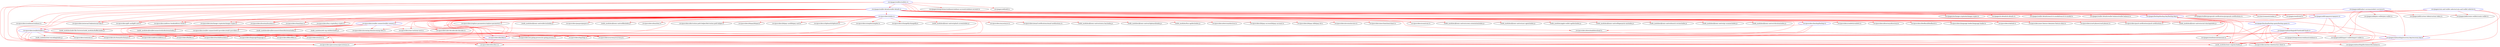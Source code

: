 digraph G {
  "./src/providers/wallet-connect/wallet-connect.ts" [ color = "blue" ];
  "./node_modules/node-libs-browser/node_modules/buffer/index.js";
  "./node_modules/ionic-angular/index.js";
  "./src/providers/persistence/persistence.ts";
  "./src/providers/wallet/wallet.ts" [ color = "blue" ];
  "./src/providers/bwc/bwc.ts";
  "./src/providers/key/key.ts" [ color = "blue" ];
  "./src/providers/incoming-data/incoming-data.ts";
  "./src/providers/one-inch/one-inch.ts";
  "./node_modules/@walletconnect/utils/dist/esm/index.js";
  "./src/providers/wallet-connect/web3-providers/web3-providers.ts";
  "./src/providers/abi-decoder/abi-decoder.ts";
  "./node_modules/@walletconnect/client/dist/esm/index.js";
  "./node_modules/eth-sig-util/dist/index.js";
  "./src/providers/index.ts" [ color = "blue" ];
  "./src/providers/currency/currency.ts";
  "./src/providers/external-link/external-link.ts";
  "./src/providers/action-sheet/action-sheet.ts";
  "./src/providers/on-going-process/on-going-process.ts";
  "./src/providers/rate/rate.ts";
  "./src/providers/tx-format/tx-format.ts";
  "./src/providers/gift-card/gift-card.ts";
  "./src/providers/address/address.ts";
  "./src/providers/replace-parameters/replace-parameters.ts";
  "./src/providers/push-notifications/push-notifications.ts";
  "./node_modules/@ionic-native/social-sharing/index.js";
  "./src/providers/fee/fee.ts";
  "./src/providers/address-book/address-book.ts";
  "./src/providers/coinbase/coinbase.ts";
  "./node_modules/@ionic-native/device/index.js";
  "./src/providers/paypro/paypro.ts";
  "./src/providers/exchange-crypto/exchange-crypto.ts";
  "./node_modules/@ionic-native/file/index.js";
  "./src/providers/dom/dom.ts";
  "./src/providers/touchid/touchid.ts";
  "./src/providers/derivation-path-helper/derivation-path-helper.ts";
  "./src/providers/bitpay/bitpay.ts";
  "./src/providers/bitpay-card/bitpay-card.ts";
  "./src/providers/clipboard/clipboard.ts";
  "./src/providers/location/location.ts";
  "./src/providers/time/time.ts";
  "./src/providers/language/language.ts";
  "./src/providers/buy-crypto/buy-crypto.ts";
  "./src/providers/simplex/simplex.ts";
  "./src/providers/changelly/changelly.ts";
  "./node_modules/@ionic-native/splash-screen/index.js";
  "./src/providers/filter/filter.ts";
  "./src/providers/logs/logs.ts";
  "./src/providers/wyre/wyre.ts";
  "./src/providers/email-notifications/email-notifications.ts";
  "./node_modules/@ionic-native/status-bar/index.js";
  "./node_modules/@ionic-native/clipboard/index.js";
  "./node_modules/fcm-ng/dist/index.js";
  "./src/providers/electron/electron.ts";
  "./src/providers/bitpay-account/bitpay-account.ts";
  "./src/providers/bitpay-id/bitpay-id.ts";
  "./src/providers/invoice/invoice.ts";
  "./src/providers/merchant/merchant.ts";
  "./src/providers/download/download.ts";
  "./src/providers/scan/scan.ts";
  "./node_modules/@ionic-native/screen-orientation/index.js";
  "./node_modules/@ionic-native/user-agent/index.js";
  "./node_modules/apple-wallet-ng/dist/index.js";
  "./node_modules/@ionic-native/fingerprint-aio/index.js";
  "./node_modules/@ionic-native/launch-review/index.js";
  "./node_modules/@ionic-native/qr-scanner/index.js";
  "./node_modules/@ionic-native/vibration/index.js";
  "./src/providers/zce/zce.ts";
  "./src/providers/backup/backup.ts" [ color = "blue" ];
  "./src/providers/confetti/confetti.ts";
  "./src/providers/directory/directory.ts";
  "./src/providers/feedback/feedback.ts";
  "./src/providers/language-loader/language-loader.ts";
  "./src/providers/tab/tab.ts";
  "./src/providers/new-feature-data/new-feature-data.ts";
  "./src/providers/card-phases/card-phases.ts";
  "./node_modules/text-encoding/index.js";
  "./src/pages/wallet-details/wallet-details.ts" [ color = "blue" ];
  "./src/pages/send/amount/amount.ts";
  "./src/environments/index.ts";
  "./src/pages/backup/backup-key/backup-key.ts" [ color = "blue" ];
  "./src/pages/exchange-crypto/exchange-crypto.ts";
  "./src/pages/send/send.ts";
  "./src/pages/wallets/proposals-notifications/proposals-notifications.ts";
  "./src/pages/tx-details/tx-details.ts";
  "./src/pages/wallet-details/search-tx-modal/search-tx-modal.ts";
  "./src/pages/wallet-details/wallet-balance/wallet-balance.ts";
  "./src/pages/add/select-currency/select-currency.ts" [ color = "blue" ];
  "./src/pages/add/import-wallet/import-wallet.ts";
  "./src/pages/add/join-wallet/join-wallet.ts";
  "./src/pages/add/create-wallet/create-wallet.ts";
  "./src/pages/onboarding/recovery-key/recovery-key.ts" [ color = "blue" ];
  "./src/pages/add/custom-token/custom-token.ts";
  "./src/pages/add/copayers/copayers.ts" [ color = "blue" ];
  "./src/pages/backup/backup-game/backup-game.ts" [ color = "blue" ];
  "./src/pages/coin-and-wallet-selector/coin-and-wallet-selector.ts" [ color = "blue" ];
  "./src/pages/onboarding/disclaimer/disclaimer.ts";
  "./src/pages/onboarding/add-funds/add-funds.ts" [ color = "blue" ];
  "./src/pages/integrations/coinbase/coinbase.ts";
  "./src/pages/wallets/wallets.ts" [ color = "blue" ];
  "./src/pages/integrations/coinbase/coinbase-account/coinbase-account.ts";
  "./src/pages/add/add.ts";
  "./src/providers/wallet-connect/wallet-connect.ts" -> "./node_modules/node-libs-browser/node_modules/buffer/index.js" [ color = "red" ];
  "./src/providers/wallet-connect/wallet-connect.ts" -> "./node_modules/ionic-angular/index.js" [ color = "red" ];
  "./src/providers/wallet-connect/wallet-connect.ts" -> "./src/providers/persistence/persistence.ts" [ color = "red" ];
  "./src/providers/wallet-connect/wallet-connect.ts" -> "./src/providers/wallet/wallet.ts" [ color = "red" ];
  "./src/providers/wallet-connect/wallet-connect.ts" -> "./src/providers/bwc/bwc.ts" [ color = "red" ];
  "./src/providers/wallet-connect/wallet-connect.ts" -> "./src/providers/key/key.ts" [ color = "red" ];
  "./src/providers/wallet-connect/wallet-connect.ts" -> "./src/providers/incoming-data/incoming-data.ts" [ color = "red" ];
  "./src/providers/wallet-connect/wallet-connect.ts" -> "./src/providers/one-inch/one-inch.ts" [ color = "red" ];
  "./src/providers/wallet-connect/wallet-connect.ts" -> "./node_modules/@walletconnect/utils/dist/esm/index.js" [ color = "red" ];
  "./src/providers/wallet-connect/wallet-connect.ts" -> "./src/providers/wallet-connect/web3-providers/web3-providers.ts" [ color = "red" ];
  "./src/providers/wallet-connect/wallet-connect.ts" -> "./src/providers/abi-decoder/abi-decoder.ts" [ color = "red" ];
  "./src/providers/wallet-connect/wallet-connect.ts" -> "./node_modules/@walletconnect/client/dist/esm/index.js" [ color = "red" ];
  "./src/providers/wallet-connect/wallet-connect.ts" -> "./node_modules/eth-sig-util/dist/index.js" [ color = "red" ];
  "./src/providers/index.ts" -> "./node_modules/ionic-angular/index.js" [ color = "red" ];
  "./src/providers/index.ts" -> "./src/providers/persistence/persistence.ts" [ color = "red" ];
  "./src/providers/index.ts" -> "./src/providers/currency/currency.ts" [ color = "red" ];
  "./src/providers/index.ts" -> "./src/providers/external-link/external-link.ts" [ color = "red" ];
  "./src/providers/index.ts" -> "./src/providers/action-sheet/action-sheet.ts" [ color = "red" ];
  "./src/providers/index.ts" -> "./src/providers/on-going-process/on-going-process.ts" [ color = "red" ];
  "./src/providers/index.ts" -> "./src/providers/wallet/wallet.ts" [ color = "red" ];
  "./src/providers/index.ts" -> "./src/providers/bwc/bwc.ts" [ color = "red" ];
  "./src/providers/index.ts" -> "./src/providers/rate/rate.ts" [ color = "red" ];
  "./src/providers/index.ts" -> "./src/providers/tx-format/tx-format.ts" [ color = "red" ];
  "./src/providers/index.ts" -> "./src/providers/gift-card/gift-card.ts" [ color = "red" ];
  "./src/providers/index.ts" -> "./src/providers/key/key.ts" [ color = "red" ];
  "./src/providers/index.ts" -> "./src/providers/address/address.ts" [ color = "red" ];
  "./src/providers/index.ts" -> "./src/providers/replace-parameters/replace-parameters.ts" [ color = "red" ];
  "./src/providers/index.ts" -> "./src/providers/incoming-data/incoming-data.ts" [ color = "red" ];
  "./src/providers/index.ts" -> "./src/providers/push-notifications/push-notifications.ts" [ color = "red" ];
  "./src/providers/index.ts" -> "./node_modules/@ionic-native/social-sharing/index.js" [ color = "red" ];
  "./src/providers/index.ts" -> "./src/providers/fee/fee.ts" [ color = "red" ];
  "./src/providers/index.ts" -> "./src/providers/address-book/address-book.ts" [ color = "red" ];
  "./src/providers/index.ts" -> "./src/providers/coinbase/coinbase.ts" [ color = "red" ];
  "./src/providers/index.ts" -> "./node_modules/@ionic-native/device/index.js" [ color = "red" ];
  "./src/providers/index.ts" -> "./src/providers/paypro/paypro.ts" [ color = "red" ];
  "./src/providers/index.ts" -> "./src/providers/exchange-crypto/exchange-crypto.ts" [ color = "red" ];
  "./src/providers/index.ts" -> "./src/providers/one-inch/one-inch.ts" [ color = "red" ];
  "./src/providers/index.ts" -> "./node_modules/@ionic-native/file/index.js" [ color = "red" ];
  "./src/providers/index.ts" -> "./src/providers/dom/dom.ts" [ color = "red" ];
  "./src/providers/index.ts" -> "./src/providers/touchid/touchid.ts" [ color = "red" ];
  "./src/providers/index.ts" -> "./src/providers/derivation-path-helper/derivation-path-helper.ts" [ color = "red" ];
  "./src/providers/index.ts" -> "./src/providers/bitpay/bitpay.ts" [ color = "red" ];
  "./src/providers/index.ts" -> "./src/providers/bitpay-card/bitpay-card.ts" [ color = "red" ];
  "./src/providers/index.ts" -> "./src/providers/clipboard/clipboard.ts" [ color = "red" ];
  "./src/providers/index.ts" -> "./src/providers/location/location.ts" [ color = "red" ];
  "./src/providers/index.ts" -> "./src/providers/time/time.ts" [ color = "red" ];
  "./src/providers/index.ts" -> "./src/providers/language/language.ts" [ color = "red" ];
  "./src/providers/index.ts" -> "./src/providers/buy-crypto/buy-crypto.ts" [ color = "red" ];
  "./src/providers/index.ts" -> "./src/providers/simplex/simplex.ts" [ color = "red" ];
  "./src/providers/index.ts" -> "./src/providers/changelly/changelly.ts" [ color = "red" ];
  "./src/providers/index.ts" -> "./node_modules/@ionic-native/splash-screen/index.js" [ color = "red" ];
  "./src/providers/index.ts" -> "./src/providers/filter/filter.ts" [ color = "red" ];
  "./src/providers/index.ts" -> "./src/providers/logs/logs.ts" [ color = "red" ];
  "./src/providers/index.ts" -> "./src/providers/wyre/wyre.ts" [ color = "red" ];
  "./src/providers/index.ts" -> "./src/providers/email-notifications/email-notifications.ts" [ color = "red" ];
  "./src/providers/index.ts" -> "./node_modules/@ionic-native/status-bar/index.js" [ color = "red" ];
  "./src/providers/index.ts" -> "./node_modules/@ionic-native/clipboard/index.js" [ color = "red" ];
  "./src/providers/index.ts" -> "./node_modules/fcm-ng/dist/index.js" [ color = "red" ];
  "./src/providers/index.ts" -> "./src/providers/electron/electron.ts" [ color = "red" ];
  "./src/providers/index.ts" -> "./src/providers/bitpay-account/bitpay-account.ts" [ color = "red" ];
  "./src/providers/index.ts" -> "./src/providers/bitpay-id/bitpay-id.ts" [ color = "red" ];
  "./src/providers/index.ts" -> "./src/providers/invoice/invoice.ts" [ color = "red" ];
  "./src/providers/index.ts" -> "./src/providers/merchant/merchant.ts" [ color = "red" ];
  "./src/providers/index.ts" -> "./src/providers/download/download.ts" [ color = "red" ];
  "./src/providers/index.ts" -> "./src/providers/scan/scan.ts" [ color = "red" ];
  "./src/providers/index.ts" -> "./src/providers/wallet-connect/wallet-connect.ts" [ color = "red" ];
  "./src/providers/index.ts" -> "./node_modules/@ionic-native/screen-orientation/index.js" [ color = "red" ];
  "./src/providers/index.ts" -> "./node_modules/@ionic-native/user-agent/index.js" [ color = "red" ];
  "./src/providers/index.ts" -> "./node_modules/apple-wallet-ng/dist/index.js" [ color = "red" ];
  "./src/providers/index.ts" -> "./node_modules/@ionic-native/fingerprint-aio/index.js" [ color = "red" ];
  "./src/providers/index.ts" -> "./node_modules/@ionic-native/launch-review/index.js" [ color = "red" ];
  "./src/providers/index.ts" -> "./node_modules/@ionic-native/qr-scanner/index.js" [ color = "red" ];
  "./src/providers/index.ts" -> "./node_modules/@ionic-native/vibration/index.js" [ color = "red" ];
  "./src/providers/index.ts" -> "./src/providers/zce/zce.ts" [ color = "red" ];
  "./src/providers/index.ts" -> "./src/providers/backup/backup.ts" [ color = "red" ];
  "./src/providers/index.ts" -> "./src/providers/confetti/confetti.ts" [ color = "red" ];
  "./src/providers/index.ts" -> "./src/providers/directory/directory.ts" [ color = "red" ];
  "./src/providers/index.ts" -> "./src/providers/feedback/feedback.ts" [ color = "red" ];
  "./src/providers/index.ts" -> "./src/providers/language-loader/language-loader.ts" [ color = "red" ];
  "./src/providers/index.ts" -> "./src/providers/tab/tab.ts" [ color = "red" ];
  "./src/providers/index.ts" -> "./src/providers/abi-decoder/abi-decoder.ts" [ color = "red" ];
  "./src/providers/index.ts" -> "./src/providers/new-feature-data/new-feature-data.ts" [ color = "red" ];
  "./src/providers/index.ts" -> "./src/providers/card-phases/card-phases.ts" [ color = "red" ];
  "./src/providers/wallet/wallet.ts" -> "./node_modules/ionic-angular/index.js" [ color = "red" ];
  "./src/providers/wallet/wallet.ts" -> "./src/providers/persistence/persistence.ts" [ color = "red" ];
  "./src/providers/wallet/wallet.ts" -> "./src/providers/currency/currency.ts" [ color = "red" ];
  "./src/providers/wallet/wallet.ts" -> "./src/providers/on-going-process/on-going-process.ts" [ color = "red" ];
  "./src/providers/wallet/wallet.ts" -> "./src/providers/bwc/bwc.ts" [ color = "red" ];
  "./src/providers/wallet/wallet.ts" -> "./src/providers/rate/rate.ts" [ color = "red" ];
  "./src/providers/wallet/wallet.ts" -> "./src/providers/tx-format/tx-format.ts" [ color = "red" ];
  "./src/providers/wallet/wallet.ts" -> "./src/providers/key/key.ts" [ color = "red" ];
  "./src/providers/wallet/wallet.ts" -> "./src/providers/address/address.ts" [ color = "red" ];
  "./src/providers/wallet/wallet.ts" -> "./src/providers/fee/fee.ts" [ color = "red" ];
  "./src/providers/wallet/wallet.ts" -> "./src/providers/touchid/touchid.ts" [ color = "red" ];
  "./src/providers/wallet/wallet.ts" -> "./src/providers/language/language.ts" [ color = "red" ];
  "./src/providers/wallet/wallet.ts" -> "./src/providers/filter/filter.ts" [ color = "red" ];
  "./src/providers/wallet/wallet.ts" -> "./src/providers/logs/logs.ts" [ color = "red" ];
  "./src/providers/wallet/wallet.ts" -> "./src/providers/zce/zce.ts" [ color = "red" ];
  "./src/providers/wallet/wallet.ts" -> "./node_modules/text-encoding/index.js" [ color = "red" ];
  "./src/pages/wallet-details/wallet-details.ts" -> "./node_modules/ionic-angular/index.js" [ color = "red" ];
  "./src/pages/wallet-details/wallet-details.ts" -> "./src/providers/persistence/persistence.ts" [ color = "red" ];
  "./src/pages/wallet-details/wallet-details.ts" -> "./src/providers/currency/currency.ts" [ color = "red" ];
  "./src/pages/wallet-details/wallet-details.ts" -> "./src/providers/external-link/external-link.ts" [ color = "red" ];
  "./src/pages/wallet-details/wallet-details.ts" -> "./src/providers/index.ts" [ color = "red" ];
  "./src/pages/wallet-details/wallet-details.ts" -> "./src/providers/wallet/wallet.ts" [ color = "red" ];
  "./src/pages/wallet-details/wallet-details.ts" -> "./src/providers/gift-card/gift-card.ts" [ color = "red" ];
  "./src/pages/wallet-details/wallet-details.ts" -> "./src/pages/send/amount/amount.ts" [ color = "red" ];
  "./src/pages/wallet-details/wallet-details.ts" -> "./node_modules/@ionic-native/social-sharing/index.js" [ color = "red" ];
  "./src/pages/wallet-details/wallet-details.ts" -> "./src/providers/address-book/address-book.ts" [ color = "red" ];
  "./src/pages/wallet-details/wallet-details.ts" -> "./src/environments/index.ts" [ color = "red" ];
  "./src/pages/wallet-details/wallet-details.ts" -> "./src/providers/exchange-crypto/exchange-crypto.ts" [ color = "red" ];
  "./src/pages/wallet-details/wallet-details.ts" -> "./src/providers/location/location.ts" [ color = "red" ];
  "./src/pages/wallet-details/wallet-details.ts" -> "./src/providers/time/time.ts" [ color = "red" ];
  "./src/pages/wallet-details/wallet-details.ts" -> "./src/providers/buy-crypto/buy-crypto.ts" [ color = "red" ];
  "./src/pages/wallet-details/wallet-details.ts" -> "./src/pages/backup/backup-key/backup-key.ts" [ color = "red" ];
  "./src/pages/wallet-details/wallet-details.ts" -> "./src/pages/exchange-crypto/exchange-crypto.ts" [ color = "red" ];
  "./src/pages/wallet-details/wallet-details.ts" -> "./src/pages/send/send.ts" [ color = "red" ];
  "./src/pages/wallet-details/wallet-details.ts" -> "./src/pages/wallets/proposals-notifications/proposals-notifications.ts" [ color = "red" ];
  "./src/pages/wallet-details/wallet-details.ts" -> "./src/pages/tx-details/tx-details.ts" [ color = "red" ];
  "./src/pages/wallet-details/wallet-details.ts" -> "./src/pages/wallet-details/search-tx-modal/search-tx-modal.ts" [ color = "red" ];
  "./src/pages/wallet-details/wallet-details.ts" -> "./src/pages/wallet-details/wallet-balance/wallet-balance.ts" [ color = "red" ];
  "./src/pages/add/select-currency/select-currency.ts" -> "./node_modules/ionic-angular/index.js" [ color = "red" ];
  "./src/pages/add/select-currency/select-currency.ts" -> "./src/providers/currency/currency.ts" [ color = "red" ];
  "./src/pages/add/select-currency/select-currency.ts" -> "./src/providers/index.ts" [ color = "red" ];
  "./src/pages/add/select-currency/select-currency.ts" -> "./src/pages/add/import-wallet/import-wallet.ts" [ color = "red" ];
  "./src/pages/add/select-currency/select-currency.ts" -> "./src/pages/add/join-wallet/join-wallet.ts" [ color = "red" ];
  "./src/pages/add/select-currency/select-currency.ts" -> "./src/pages/add/create-wallet/create-wallet.ts" [ color = "red" ];
  "./src/pages/add/select-currency/select-currency.ts" -> "./src/pages/onboarding/recovery-key/recovery-key.ts" [ color = "red" ];
  "./src/pages/add/select-currency/select-currency.ts" -> "./src/pages/add/custom-token/custom-token.ts" [ color = "red" ];
  "./src/pages/add/copayers/copayers.ts" -> "./node_modules/ionic-angular/index.js" [ color = "red" ];
  "./src/pages/add/copayers/copayers.ts" -> "./src/providers/on-going-process/on-going-process.ts" [ color = "red" ];
  "./src/pages/add/copayers/copayers.ts" -> "./src/providers/key/key.ts" [ color = "red" ];
  "./src/pages/add/copayers/copayers.ts" -> "./src/providers/push-notifications/push-notifications.ts" [ color = "red" ];
  "./src/pages/add/copayers/copayers.ts" -> "./node_modules/@ionic-native/social-sharing/index.js" [ color = "red" ];
  "./src/pages/backup/backup-key/backup-key.ts" -> "./node_modules/ionic-angular/index.js" [ color = "red" ];
  "./src/pages/backup/backup-key/backup-key.ts" -> "./src/providers/action-sheet/action-sheet.ts" [ color = "red" ];
  "./src/pages/backup/backup-key/backup-key.ts" -> "./src/providers/key/key.ts" [ color = "red" ];
  "./src/pages/backup/backup-key/backup-key.ts" -> "./src/providers/logs/logs.ts" [ color = "red" ];
  "./src/pages/backup/backup-key/backup-key.ts" -> "./src/pages/backup/backup-game/backup-game.ts" [ color = "red" ];
  "./src/pages/coin-and-wallet-selector/coin-and-wallet-selector.ts" -> "./node_modules/ionic-angular/index.js" [ color = "red" ];
  "./src/pages/coin-and-wallet-selector/coin-and-wallet-selector.ts" -> "./src/providers/index.ts" [ color = "red" ];
  "./src/pages/coin-and-wallet-selector/coin-and-wallet-selector.ts" -> "./src/environments/index.ts" [ color = "red" ];
  "./src/pages/coin-and-wallet-selector/coin-and-wallet-selector.ts" -> "./src/pages/add/create-wallet/create-wallet.ts" [ color = "red" ];
  "./src/pages/coin-and-wallet-selector/coin-and-wallet-selector.ts" -> "./src/pages/onboarding/recovery-key/recovery-key.ts" [ color = "red" ];
  "./src/pages/coin-and-wallet-selector/coin-and-wallet-selector.ts" -> "./src/pages/send/send.ts" [ color = "red" ];
  "./src/pages/onboarding/recovery-key/recovery-key.ts" -> "./node_modules/ionic-angular/index.js" [ color = "red" ];
  "./src/pages/onboarding/recovery-key/recovery-key.ts" -> "./src/providers/action-sheet/action-sheet.ts" [ color = "red" ];
  "./src/pages/onboarding/recovery-key/recovery-key.ts" -> "./src/pages/backup/backup-key/backup-key.ts" [ color = "red" ];
  "./src/pages/onboarding/recovery-key/recovery-key.ts" -> "./src/pages/onboarding/disclaimer/disclaimer.ts" [ color = "red" ];
  "./src/pages/onboarding/add-funds/add-funds.ts" -> "./node_modules/ionic-angular/index.js" [ color = "red" ];
  "./src/pages/onboarding/add-funds/add-funds.ts" -> "./src/providers/action-sheet/action-sheet.ts" [ color = "red" ];
  "./src/pages/onboarding/add-funds/add-funds.ts" -> "./src/pages/send/amount/amount.ts" [ color = "red" ];
  "./src/pages/onboarding/add-funds/add-funds.ts" -> "./src/pages/add/import-wallet/import-wallet.ts" [ color = "red" ];
  "./src/pages/onboarding/add-funds/add-funds.ts" -> "./src/pages/integrations/coinbase/coinbase.ts" [ color = "red" ];
  "./src/pages/onboarding/add-funds/add-funds.ts" -> "./src/pages/onboarding/recovery-key/recovery-key.ts" [ color = "red" ];
  "./src/pages/backup/backup-game/backup-game.ts" -> "./node_modules/ionic-angular/index.js" [ color = "red" ];
  "./src/pages/backup/backup-game/backup-game.ts" -> "./src/providers/persistence/persistence.ts" [ color = "red" ];
  "./src/pages/backup/backup-game/backup-game.ts" -> "./src/providers/action-sheet/action-sheet.ts" [ color = "red" ];
  "./src/pages/backup/backup-game/backup-game.ts" -> "./src/providers/bwc/bwc.ts" [ color = "red" ];
  "./src/pages/backup/backup-game/backup-game.ts" -> "./src/providers/key/key.ts" [ color = "red" ];
  "./src/pages/backup/backup-game/backup-game.ts" -> "./src/pages/onboarding/disclaimer/disclaimer.ts" [ color = "red" ];
  "./src/pages/backup/backup-game/backup-game.ts" -> "./src/pages/onboarding/add-funds/add-funds.ts" [ color = "red" ];
  "./src/pages/wallets/wallets.ts" -> "./node_modules/ionic-angular/index.js" [ color = "red" ];
  "./src/pages/wallets/wallets.ts" -> "./src/providers/persistence/persistence.ts" [ color = "red" ];
  "./src/pages/wallets/wallets.ts" -> "./src/providers/action-sheet/action-sheet.ts" [ color = "red" ];
  "./src/pages/wallets/wallets.ts" -> "./src/pages/wallet-details/wallet-details.ts" [ color = "red" ];
  "./src/pages/wallets/wallets.ts" -> "./src/providers/coinbase/coinbase.ts" [ color = "red" ];
  "./src/pages/wallets/wallets.ts" -> "./src/pages/add/copayers/copayers.ts" [ color = "red" ];
  "./src/pages/wallets/wallets.ts" -> "./src/pages/backup/backup-key/backup-key.ts" [ color = "red" ];
  "./src/pages/wallets/wallets.ts" -> "./src/pages/integrations/coinbase/coinbase-account/coinbase-account.ts" [ color = "red" ];
  "./src/pages/wallets/wallets.ts" -> "./src/pages/add/add.ts" [ color = "red" ];
  "./src/pages/wallets/wallets.ts" -> "./src/pages/wallets/proposals-notifications/proposals-notifications.ts" [ color = "red" ];
  "./src/providers/key/key.ts" -> "./src/providers/persistence/persistence.ts" [ color = "red" ];
  "./src/providers/key/key.ts" -> "./src/providers/bwc/bwc.ts" [ color = "red" ];
  "./src/providers/backup/backup.ts" -> "./src/providers/bwc/bwc.ts" [ color = "red" ];
  "./src/providers/backup/backup.ts" -> "./src/providers/key/key.ts" [ color = "red" ];
  "./src/providers/backup/backup.ts" -> "./src/providers/download/download.ts" [ color = "red" ];
}
